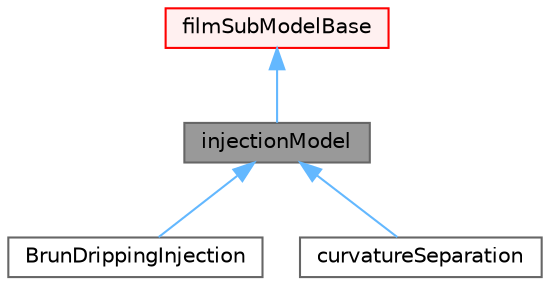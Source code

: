 digraph "injectionModel"
{
 // LATEX_PDF_SIZE
  bgcolor="transparent";
  edge [fontname=Helvetica,fontsize=10,labelfontname=Helvetica,labelfontsize=10];
  node [fontname=Helvetica,fontsize=10,shape=box,height=0.2,width=0.4];
  Node1 [id="Node000001",label="injectionModel",height=0.2,width=0.4,color="gray40", fillcolor="grey60", style="filled", fontcolor="black",tooltip="Base class for film injection models, handling mass transfer from the film."];
  Node2 -> Node1 [id="edge1_Node000001_Node000002",dir="back",color="steelblue1",style="solid",tooltip=" "];
  Node2 [id="Node000002",label="filmSubModelBase",height=0.2,width=0.4,color="red", fillcolor="#FFF0F0", style="filled",URL="$classFoam_1_1regionModels_1_1areaSurfaceFilmModels_1_1filmSubModelBase.html",tooltip=" "];
  Node1 -> Node4 [id="edge2_Node000001_Node000004",dir="back",color="steelblue1",style="solid",tooltip=" "];
  Node4 [id="Node000004",label="BrunDrippingInjection",height=0.2,width=0.4,color="gray40", fillcolor="white", style="filled",URL="$classFoam_1_1regionModels_1_1areaSurfaceFilmModels_1_1BrunDrippingInjection.html",tooltip="Film-dripping mass-transfer model."];
  Node1 -> Node5 [id="edge3_Node000001_Node000005",dir="back",color="steelblue1",style="solid",tooltip=" "];
  Node5 [id="Node000005",label="curvatureSeparation",height=0.2,width=0.4,color="gray40", fillcolor="white", style="filled",URL="$classFoam_1_1regionModels_1_1areaSurfaceFilmModels_1_1curvatureSeparation.html",tooltip="Curvature film separation model."];
}
